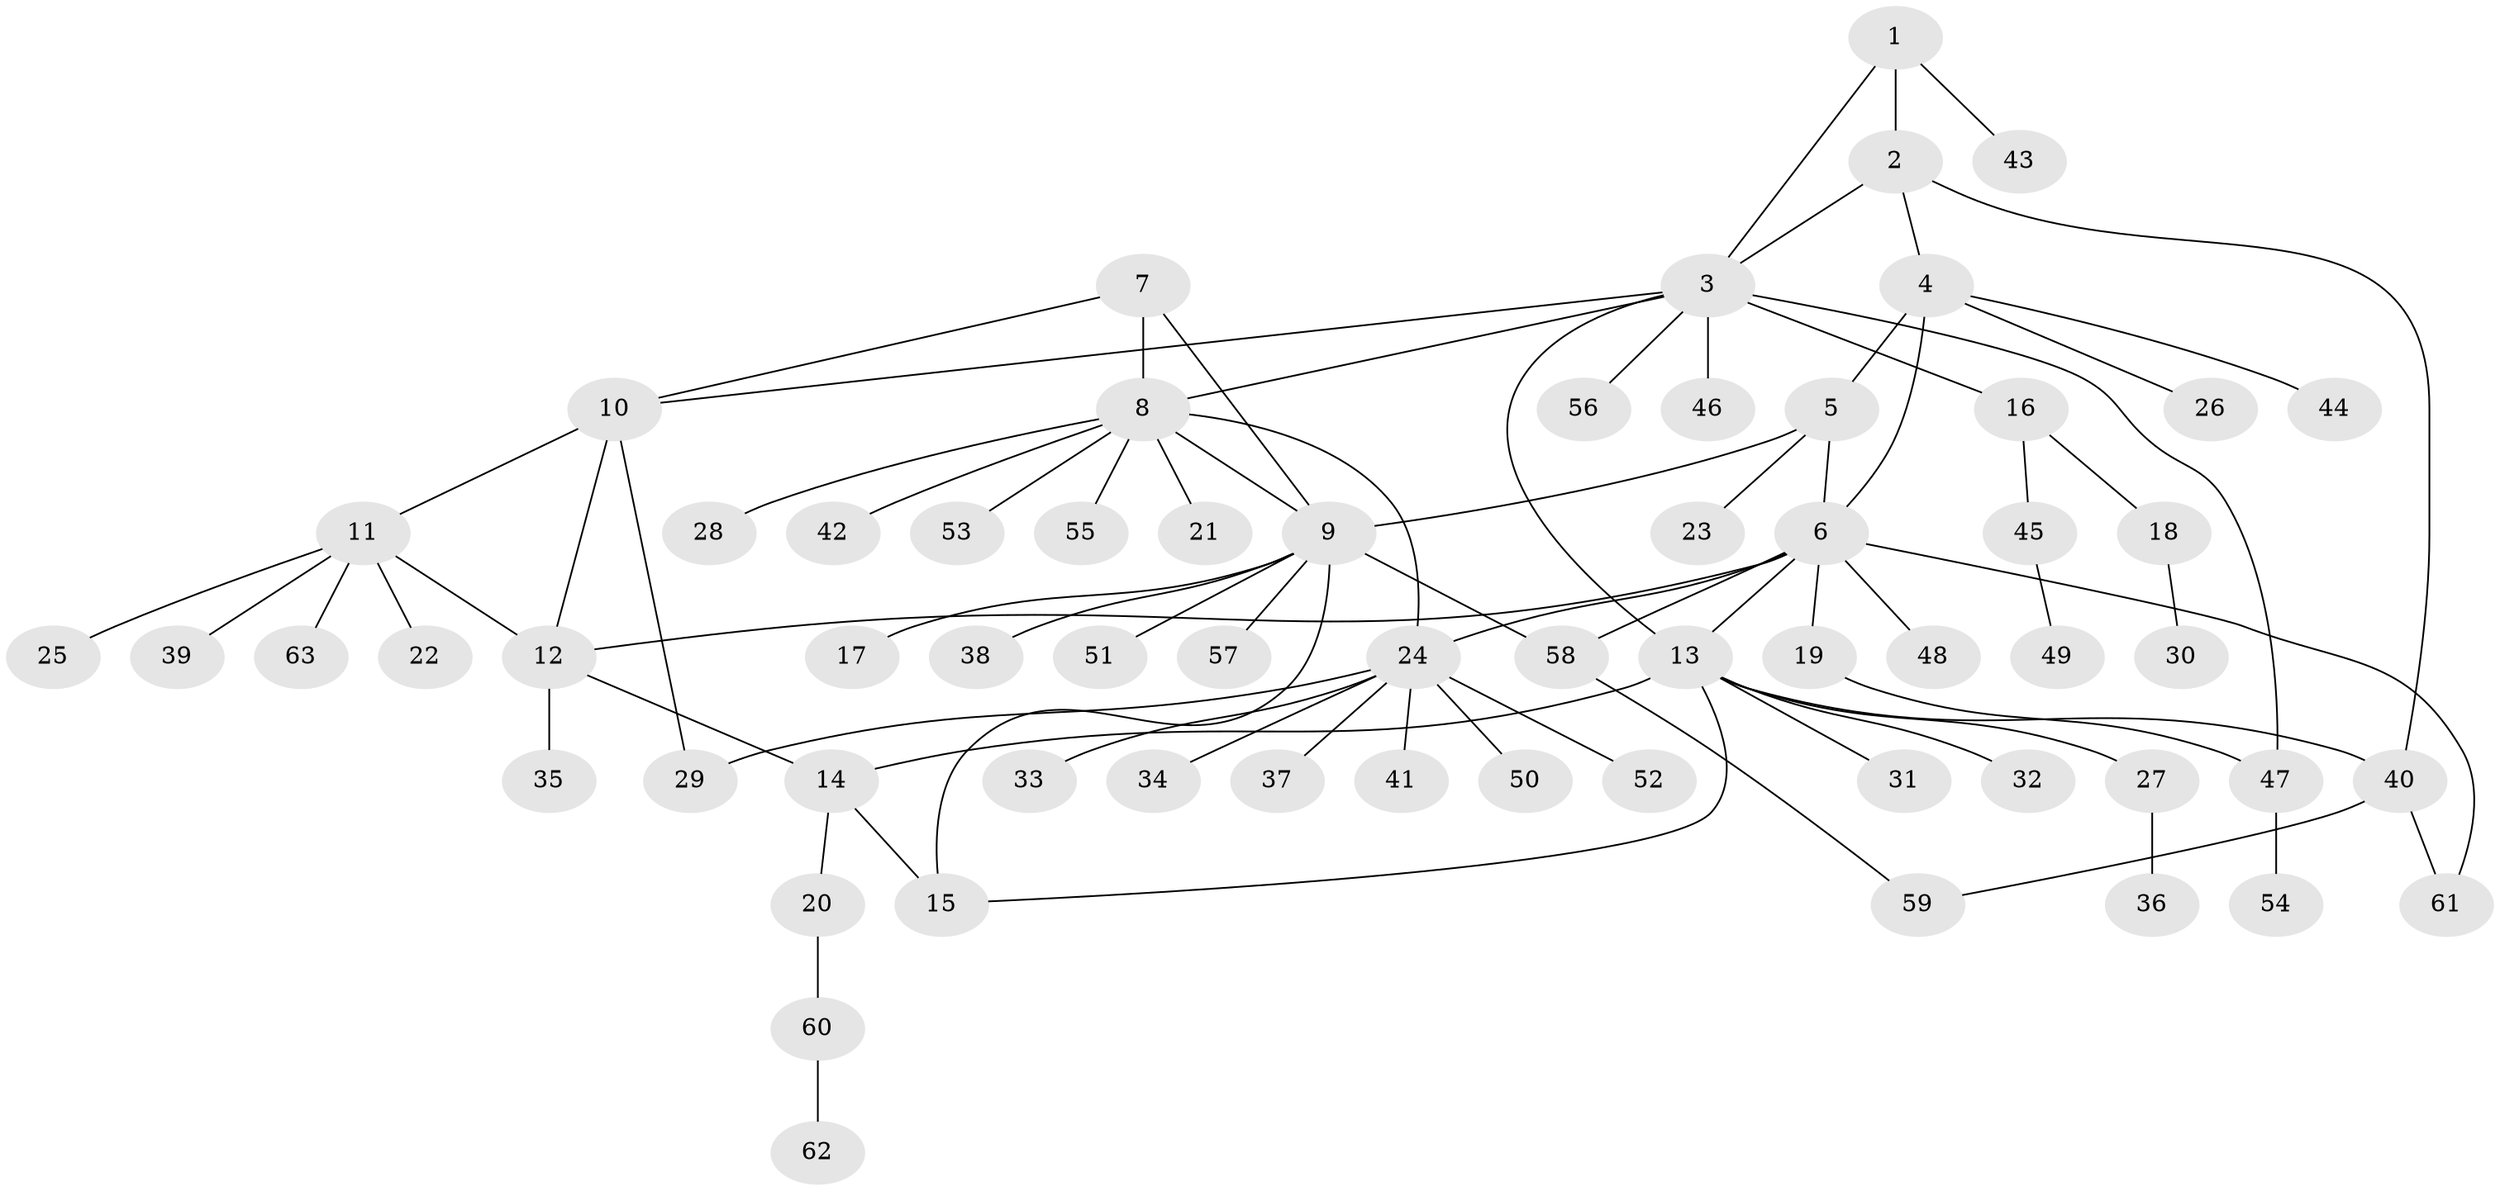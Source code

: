 // coarse degree distribution, {6: 0.10714285714285714, 5: 0.03571428571428571, 1: 0.5, 4: 0.07142857142857142, 7: 0.14285714285714285, 3: 0.03571428571428571, 2: 0.10714285714285714}
// Generated by graph-tools (version 1.1) at 2025/37/03/04/25 23:37:34]
// undirected, 63 vertices, 80 edges
graph export_dot {
  node [color=gray90,style=filled];
  1;
  2;
  3;
  4;
  5;
  6;
  7;
  8;
  9;
  10;
  11;
  12;
  13;
  14;
  15;
  16;
  17;
  18;
  19;
  20;
  21;
  22;
  23;
  24;
  25;
  26;
  27;
  28;
  29;
  30;
  31;
  32;
  33;
  34;
  35;
  36;
  37;
  38;
  39;
  40;
  41;
  42;
  43;
  44;
  45;
  46;
  47;
  48;
  49;
  50;
  51;
  52;
  53;
  54;
  55;
  56;
  57;
  58;
  59;
  60;
  61;
  62;
  63;
  1 -- 2;
  1 -- 3;
  1 -- 43;
  2 -- 3;
  2 -- 4;
  2 -- 40;
  3 -- 8;
  3 -- 10;
  3 -- 13;
  3 -- 16;
  3 -- 46;
  3 -- 47;
  3 -- 56;
  4 -- 5;
  4 -- 6;
  4 -- 26;
  4 -- 44;
  5 -- 6;
  5 -- 9;
  5 -- 23;
  6 -- 12;
  6 -- 13;
  6 -- 19;
  6 -- 24;
  6 -- 48;
  6 -- 58;
  6 -- 61;
  7 -- 8;
  7 -- 9;
  7 -- 10;
  8 -- 9;
  8 -- 21;
  8 -- 24;
  8 -- 28;
  8 -- 42;
  8 -- 53;
  8 -- 55;
  9 -- 15;
  9 -- 17;
  9 -- 38;
  9 -- 51;
  9 -- 57;
  9 -- 58;
  10 -- 11;
  10 -- 12;
  10 -- 29;
  11 -- 12;
  11 -- 22;
  11 -- 25;
  11 -- 39;
  11 -- 63;
  12 -- 14;
  12 -- 35;
  13 -- 14;
  13 -- 15;
  13 -- 27;
  13 -- 31;
  13 -- 32;
  13 -- 40;
  14 -- 15;
  14 -- 20;
  16 -- 18;
  16 -- 45;
  18 -- 30;
  19 -- 47;
  20 -- 60;
  24 -- 29;
  24 -- 33;
  24 -- 34;
  24 -- 37;
  24 -- 41;
  24 -- 50;
  24 -- 52;
  27 -- 36;
  40 -- 59;
  40 -- 61;
  45 -- 49;
  47 -- 54;
  58 -- 59;
  60 -- 62;
}
